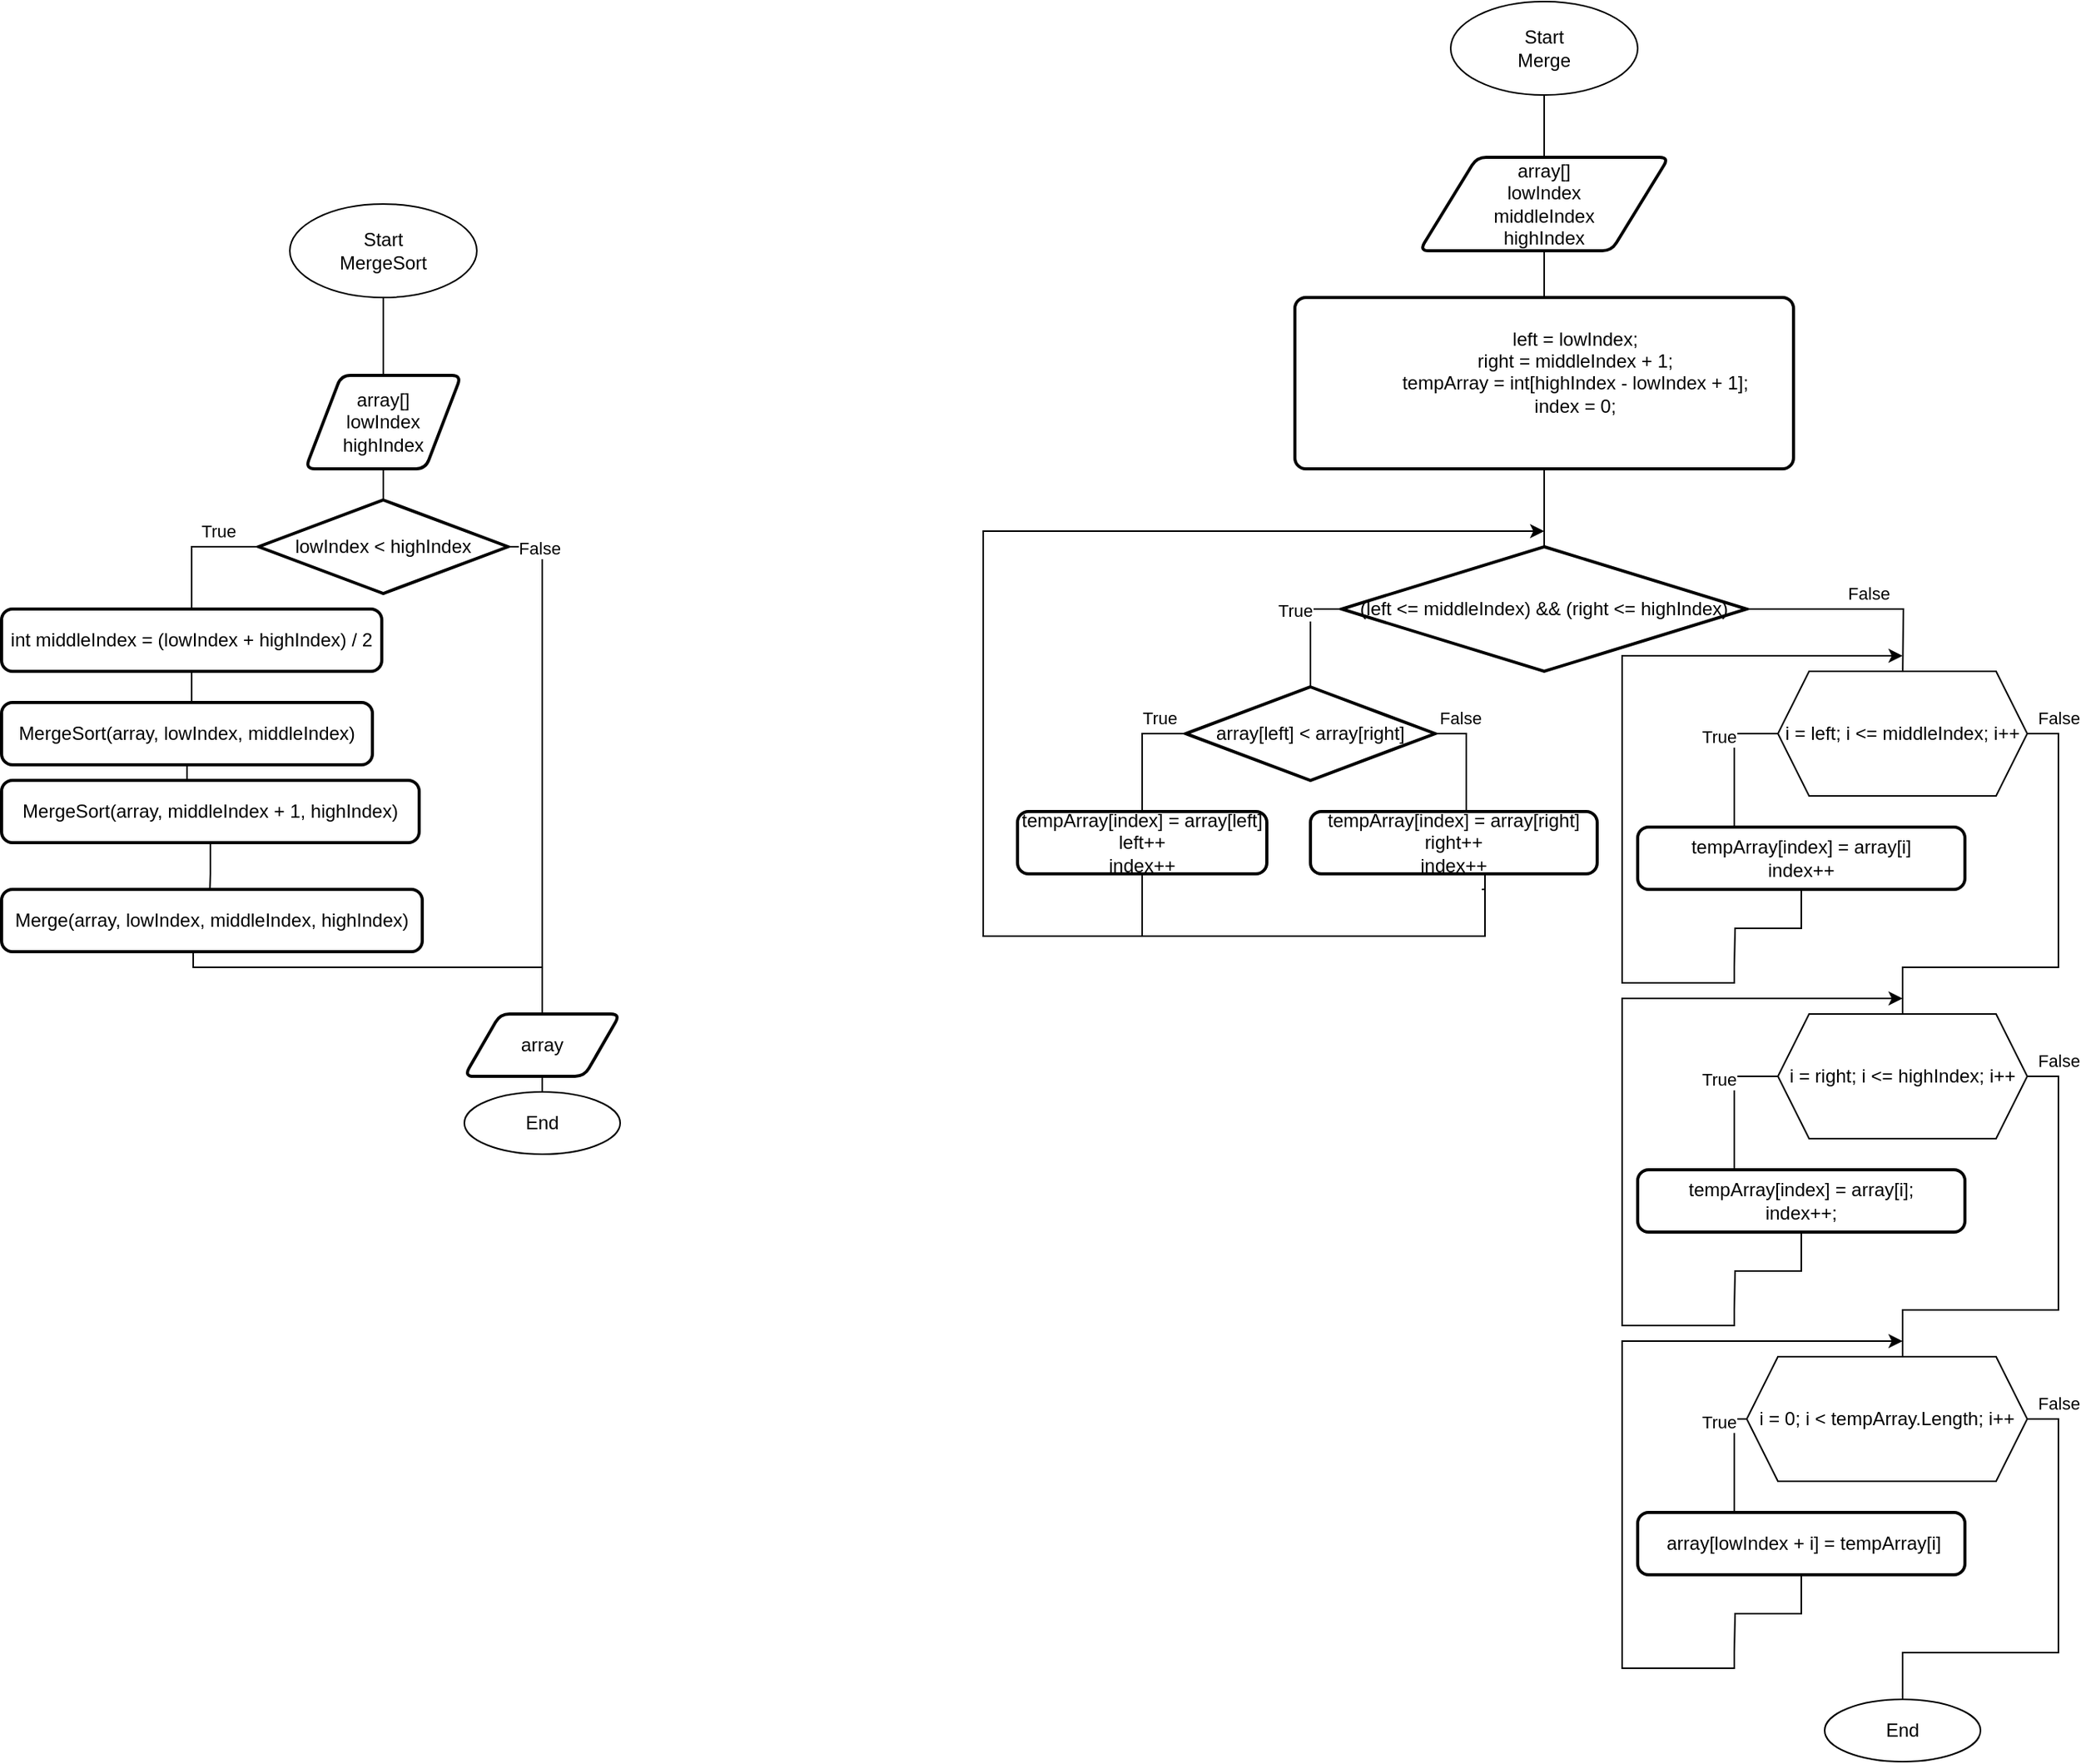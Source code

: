 <mxfile version="17.4.6" type="device"><diagram id="q59HEwCILP7siNf87Keu" name="Page-1"><mxGraphModel dx="1921" dy="612" grid="1" gridSize="10" guides="1" tooltips="1" connect="1" arrows="1" fold="1" page="1" pageScale="1" pageWidth="827" pageHeight="1169" math="0" shadow="0"><root><mxCell id="0"/><mxCell id="1" parent="0"/><mxCell id="eIFrGS1jUOaholEjG2AX-3" style="edgeStyle=orthogonalEdgeStyle;rounded=0;orthogonalLoop=1;jettySize=auto;html=1;exitX=0.5;exitY=1;exitDx=0;exitDy=0;entryX=0.5;entryY=0;entryDx=0;entryDy=0;endArrow=none;endFill=0;" parent="1" source="eIFrGS1jUOaholEjG2AX-1" target="eIFrGS1jUOaholEjG2AX-2" edge="1"><mxGeometry relative="1" as="geometry"/></mxCell><mxCell id="eIFrGS1jUOaholEjG2AX-1" value="Start&lt;br&gt;Merge" style="ellipse;whiteSpace=wrap;html=1;" parent="1" vertex="1"><mxGeometry x="220" width="120" height="60" as="geometry"/></mxCell><mxCell id="eIFrGS1jUOaholEjG2AX-5" style="edgeStyle=orthogonalEdgeStyle;rounded=0;orthogonalLoop=1;jettySize=auto;html=1;exitX=0.5;exitY=1;exitDx=0;exitDy=0;endArrow=none;endFill=0;" parent="1" source="eIFrGS1jUOaholEjG2AX-2" target="eIFrGS1jUOaholEjG2AX-4" edge="1"><mxGeometry relative="1" as="geometry"><mxPoint x="272.067" y="180" as="targetPoint"/></mxGeometry></mxCell><mxCell id="eIFrGS1jUOaholEjG2AX-2" value="array[]&lt;br&gt;lowIndex&lt;br&gt;middleIndex&lt;br&gt;highIndex" style="shape=parallelogram;html=1;strokeWidth=2;perimeter=parallelogramPerimeter;whiteSpace=wrap;rounded=1;arcSize=12;size=0.23;" parent="1" vertex="1"><mxGeometry x="200" y="100" width="160" height="60" as="geometry"/></mxCell><mxCell id="eIFrGS1jUOaholEjG2AX-7" style="edgeStyle=orthogonalEdgeStyle;rounded=0;orthogonalLoop=1;jettySize=auto;html=1;exitX=0.5;exitY=1;exitDx=0;exitDy=0;entryX=0.5;entryY=0;entryDx=0;entryDy=0;entryPerimeter=0;endArrow=none;endFill=0;" parent="1" source="eIFrGS1jUOaholEjG2AX-4" target="eIFrGS1jUOaholEjG2AX-6" edge="1"><mxGeometry relative="1" as="geometry"/></mxCell><mxCell id="eIFrGS1jUOaholEjG2AX-4" value="&lt;div&gt;&amp;nbsp; &amp;nbsp; &amp;nbsp; &amp;nbsp; &amp;nbsp; &amp;nbsp; left = lowIndex;&lt;/div&gt;&lt;div&gt;&amp;nbsp; &amp;nbsp; &amp;nbsp; &amp;nbsp; &amp;nbsp; &amp;nbsp; right = middleIndex + 1;&lt;/div&gt;&lt;div&gt;&amp;nbsp; &amp;nbsp; &amp;nbsp; &amp;nbsp; &amp;nbsp; &amp;nbsp; tempArray = int[highIndex - lowIndex + 1];&lt;/div&gt;&lt;div&gt;&amp;nbsp; &amp;nbsp; &amp;nbsp; &amp;nbsp; &amp;nbsp; &amp;nbsp; index = 0;&lt;/div&gt;&lt;div&gt;&lt;br&gt;&lt;/div&gt;" style="rounded=1;whiteSpace=wrap;html=1;absoluteArcSize=1;arcSize=14;strokeWidth=2;" parent="1" vertex="1"><mxGeometry x="120" y="190" width="320" height="110" as="geometry"/></mxCell><mxCell id="eIFrGS1jUOaholEjG2AX-10" value="True" style="edgeStyle=orthogonalEdgeStyle;rounded=0;orthogonalLoop=1;jettySize=auto;html=1;exitX=0;exitY=0.5;exitDx=0;exitDy=0;exitPerimeter=0;entryX=0.5;entryY=0;entryDx=0;entryDy=0;entryPerimeter=0;endArrow=none;endFill=0;" parent="1" source="eIFrGS1jUOaholEjG2AX-6" target="eIFrGS1jUOaholEjG2AX-8" edge="1"><mxGeometry x="-0.412" y="-10" relative="1" as="geometry"><mxPoint as="offset"/></mxGeometry></mxCell><mxCell id="eIFrGS1jUOaholEjG2AX-22" value="False" style="edgeStyle=orthogonalEdgeStyle;rounded=0;orthogonalLoop=1;jettySize=auto;html=1;entryX=0.5;entryY=0;entryDx=0;entryDy=0;entryPerimeter=0;endArrow=none;endFill=0;" parent="1" source="eIFrGS1jUOaholEjG2AX-6" edge="1"><mxGeometry x="0.03" y="10" relative="1" as="geometry"><mxPoint as="offset"/><mxPoint x="510" y="440" as="targetPoint"/></mxGeometry></mxCell><mxCell id="eIFrGS1jUOaholEjG2AX-6" value="(left &amp;lt;= middleIndex) &amp;amp;&amp;amp; (right &amp;lt;= highIndex)" style="strokeWidth=2;html=1;shape=mxgraph.flowchart.decision;whiteSpace=wrap;" parent="1" vertex="1"><mxGeometry x="150" y="350" width="260" height="80" as="geometry"/></mxCell><mxCell id="eIFrGS1jUOaholEjG2AX-11" value="True" style="edgeStyle=orthogonalEdgeStyle;rounded=0;orthogonalLoop=1;jettySize=auto;html=1;exitX=0;exitY=0.5;exitDx=0;exitDy=0;exitPerimeter=0;entryX=0.5;entryY=0;entryDx=0;entryDy=0;endArrow=none;endFill=0;" parent="1" source="eIFrGS1jUOaholEjG2AX-8" target="eIFrGS1jUOaholEjG2AX-9" edge="1"><mxGeometry x="-0.545" y="-10" relative="1" as="geometry"><mxPoint as="offset"/></mxGeometry></mxCell><mxCell id="eIFrGS1jUOaholEjG2AX-17" value="False" style="edgeStyle=orthogonalEdgeStyle;rounded=0;orthogonalLoop=1;jettySize=auto;html=1;exitX=1;exitY=0.5;exitDx=0;exitDy=0;exitPerimeter=0;entryX=0.5;entryY=0;entryDx=0;entryDy=0;endArrow=none;endFill=0;" parent="1" source="eIFrGS1jUOaholEjG2AX-8" target="eIFrGS1jUOaholEjG2AX-15" edge="1"><mxGeometry x="-0.59" y="10" relative="1" as="geometry"><mxPoint as="offset"/></mxGeometry></mxCell><mxCell id="eIFrGS1jUOaholEjG2AX-8" value="array[left] &amp;lt; array[right]" style="strokeWidth=2;html=1;shape=mxgraph.flowchart.decision;whiteSpace=wrap;" parent="1" vertex="1"><mxGeometry x="50" y="440" width="160" height="60" as="geometry"/></mxCell><mxCell id="eIFrGS1jUOaholEjG2AX-13" style="edgeStyle=orthogonalEdgeStyle;rounded=0;orthogonalLoop=1;jettySize=auto;html=1;exitX=0.5;exitY=1;exitDx=0;exitDy=0;endArrow=none;endFill=0;" parent="1" source="eIFrGS1jUOaholEjG2AX-9" edge="1"><mxGeometry relative="1" as="geometry"><mxPoint x="22" y="600" as="targetPoint"/></mxGeometry></mxCell><mxCell id="eIFrGS1jUOaholEjG2AX-9" value="&lt;div&gt;tempArray[index] = array[left]&lt;/div&gt;&lt;div&gt;&lt;span&gt;left++&lt;/span&gt;&lt;/div&gt;&lt;div&gt;&lt;span&gt;index++&lt;/span&gt;&lt;/div&gt;" style="rounded=1;whiteSpace=wrap;html=1;absoluteArcSize=1;arcSize=14;strokeWidth=2;align=center;" parent="1" vertex="1"><mxGeometry x="-58" y="520" width="160" height="40" as="geometry"/></mxCell><mxCell id="eIFrGS1jUOaholEjG2AX-14" style="edgeStyle=orthogonalEdgeStyle;rounded=0;orthogonalLoop=1;jettySize=auto;html=1;exitX=0.5;exitY=1;exitDx=0;exitDy=0;entryX=0.5;entryY=0;entryDx=0;entryDy=0;endArrow=none;endFill=0;" parent="1" source="eIFrGS1jUOaholEjG2AX-15" edge="1"><mxGeometry relative="1" as="geometry"><mxPoint x="242" y="580" as="targetPoint"/></mxGeometry></mxCell><mxCell id="eIFrGS1jUOaholEjG2AX-15" value="&lt;div&gt;tempArray[index] = array[right]&lt;/div&gt;&lt;div&gt;right++&lt;/div&gt;&lt;div&gt;index++&lt;/div&gt;" style="rounded=1;whiteSpace=wrap;html=1;absoluteArcSize=1;arcSize=14;strokeWidth=2;" parent="1" vertex="1"><mxGeometry x="130" y="520" width="184" height="40" as="geometry"/></mxCell><mxCell id="eIFrGS1jUOaholEjG2AX-18" style="edgeStyle=orthogonalEdgeStyle;rounded=0;orthogonalLoop=1;jettySize=auto;html=1;endArrow=classic;endFill=1;" parent="1" edge="1"><mxGeometry relative="1" as="geometry"><mxPoint x="280" y="340" as="targetPoint"/><Array as="points"><mxPoint x="242" y="600"/><mxPoint x="-80" y="600"/><mxPoint x="-80" y="340"/></Array><mxPoint x="240" y="570" as="sourcePoint"/></mxGeometry></mxCell><mxCell id="eIFrGS1jUOaholEjG2AX-27" value="True" style="edgeStyle=orthogonalEdgeStyle;rounded=0;orthogonalLoop=1;jettySize=auto;html=1;entryX=0.5;entryY=0;entryDx=0;entryDy=0;endArrow=none;endFill=0;" parent="1" target="eIFrGS1jUOaholEjG2AX-25" edge="1"><mxGeometry x="-0.545" y="-10" relative="1" as="geometry"><Array as="points"><mxPoint x="402" y="470"/></Array><mxPoint as="offset"/><mxPoint x="430" y="470" as="sourcePoint"/></mxGeometry></mxCell><mxCell id="eIFrGS1jUOaholEjG2AX-34" value="False" style="edgeStyle=orthogonalEdgeStyle;rounded=0;orthogonalLoop=1;jettySize=auto;html=1;entryX=0.5;entryY=0;entryDx=0;entryDy=0;entryPerimeter=0;endArrow=none;endFill=0;" parent="1" edge="1"><mxGeometry x="-0.867" y="-10" relative="1" as="geometry"><Array as="points"><mxPoint x="610" y="470"/><mxPoint x="610" y="620"/><mxPoint x="510" y="620"/></Array><mxPoint x="10" y="-10" as="offset"/><mxPoint x="590" y="470" as="sourcePoint"/><mxPoint x="510" y="650" as="targetPoint"/></mxGeometry></mxCell><mxCell id="eIFrGS1jUOaholEjG2AX-24" style="edgeStyle=orthogonalEdgeStyle;rounded=0;orthogonalLoop=1;jettySize=auto;html=1;exitX=0.5;exitY=1;exitDx=0;exitDy=0;endArrow=none;endFill=0;" parent="1" source="eIFrGS1jUOaholEjG2AX-25" edge="1"><mxGeometry relative="1" as="geometry"><mxPoint x="402" y="620" as="targetPoint"/></mxGeometry></mxCell><mxCell id="eIFrGS1jUOaholEjG2AX-25" value="&lt;div&gt;tempArray[index] = array[i]&lt;/div&gt;&lt;div&gt;index++&lt;/div&gt;" style="rounded=1;whiteSpace=wrap;html=1;absoluteArcSize=1;arcSize=14;strokeWidth=2;" parent="1" vertex="1"><mxGeometry x="340" y="530" width="210" height="40" as="geometry"/></mxCell><mxCell id="eIFrGS1jUOaholEjG2AX-32" style="edgeStyle=orthogonalEdgeStyle;rounded=0;orthogonalLoop=1;jettySize=auto;html=1;endArrow=classic;endFill=1;" parent="1" edge="1"><mxGeometry relative="1" as="geometry"><mxPoint x="510" y="420" as="targetPoint"/><Array as="points"><mxPoint x="402" y="630"/><mxPoint x="330" y="630"/><mxPoint x="330" y="420"/></Array><mxPoint x="402" y="620" as="sourcePoint"/></mxGeometry></mxCell><mxCell id="eIFrGS1jUOaholEjG2AX-42" value="End" style="ellipse;whiteSpace=wrap;html=1;" parent="1" vertex="1"><mxGeometry x="460" y="1090" width="100" height="40" as="geometry"/></mxCell><mxCell id="eIFrGS1jUOaholEjG2AX-46" style="edgeStyle=orthogonalEdgeStyle;rounded=0;orthogonalLoop=1;jettySize=auto;html=1;exitX=0.5;exitY=1;exitDx=0;exitDy=0;entryX=0.5;entryY=0;entryDx=0;entryDy=0;endArrow=none;endFill=0;" parent="1" source="eIFrGS1jUOaholEjG2AX-44" target="eIFrGS1jUOaholEjG2AX-45" edge="1"><mxGeometry relative="1" as="geometry"/></mxCell><mxCell id="eIFrGS1jUOaholEjG2AX-44" value="Start&lt;br&gt;MergeSort" style="ellipse;whiteSpace=wrap;html=1;" parent="1" vertex="1"><mxGeometry x="-525" y="130" width="120" height="60" as="geometry"/></mxCell><mxCell id="eIFrGS1jUOaholEjG2AX-48" style="edgeStyle=orthogonalEdgeStyle;rounded=0;orthogonalLoop=1;jettySize=auto;html=1;exitX=0.5;exitY=1;exitDx=0;exitDy=0;endArrow=none;endFill=0;" parent="1" source="eIFrGS1jUOaholEjG2AX-45" target="eIFrGS1jUOaholEjG2AX-47" edge="1"><mxGeometry relative="1" as="geometry"/></mxCell><mxCell id="eIFrGS1jUOaholEjG2AX-45" value="array[]&lt;br&gt;lowIndex&lt;br&gt;highIndex&lt;br&gt;" style="shape=parallelogram;html=1;strokeWidth=2;perimeter=parallelogramPerimeter;whiteSpace=wrap;rounded=1;arcSize=12;size=0.23;" parent="1" vertex="1"><mxGeometry x="-515" y="240" width="100" height="60" as="geometry"/></mxCell><mxCell id="eIFrGS1jUOaholEjG2AX-52" value="True" style="edgeStyle=orthogonalEdgeStyle;rounded=0;orthogonalLoop=1;jettySize=auto;html=1;exitX=0;exitY=0.5;exitDx=0;exitDy=0;exitPerimeter=0;entryX=0.5;entryY=0;entryDx=0;entryDy=0;endArrow=none;endFill=0;" parent="1" source="eIFrGS1jUOaholEjG2AX-47" target="eIFrGS1jUOaholEjG2AX-49" edge="1"><mxGeometry x="-0.398" y="-10" relative="1" as="geometry"><mxPoint x="-1" as="offset"/></mxGeometry></mxCell><mxCell id="eIFrGS1jUOaholEjG2AX-80" value="False" style="edgeStyle=orthogonalEdgeStyle;rounded=0;orthogonalLoop=1;jettySize=auto;html=1;exitX=1;exitY=0.5;exitDx=0;exitDy=0;exitPerimeter=0;entryX=0.5;entryY=0;entryDx=0;entryDy=0;endArrow=none;endFill=0;" parent="1" source="eIFrGS1jUOaholEjG2AX-47" target="eIFrGS1jUOaholEjG2AX-79" edge="1"><mxGeometry x="-0.938" y="-10" relative="1" as="geometry"><mxPoint x="10" y="-9" as="offset"/></mxGeometry></mxCell><mxCell id="eIFrGS1jUOaholEjG2AX-47" value="lowIndex &amp;lt; highIndex" style="strokeWidth=2;html=1;shape=mxgraph.flowchart.decision;whiteSpace=wrap;" parent="1" vertex="1"><mxGeometry x="-545" y="320" width="160" height="60" as="geometry"/></mxCell><mxCell id="QKDng4znMUcIiZd_irwq-16" style="edgeStyle=orthogonalEdgeStyle;rounded=0;orthogonalLoop=1;jettySize=auto;html=1;endArrow=none;endFill=0;" edge="1" parent="1" source="eIFrGS1jUOaholEjG2AX-49" target="eIFrGS1jUOaholEjG2AX-72"><mxGeometry relative="1" as="geometry"/></mxCell><mxCell id="eIFrGS1jUOaholEjG2AX-49" value="int&amp;nbsp;middleIndex = (lowIndex + highIndex) / 2" style="rounded=1;whiteSpace=wrap;html=1;absoluteArcSize=1;arcSize=14;strokeWidth=2;" parent="1" vertex="1"><mxGeometry x="-710" y="390" width="244" height="40" as="geometry"/></mxCell><mxCell id="eIFrGS1jUOaholEjG2AX-69" style="edgeStyle=orthogonalEdgeStyle;rounded=0;orthogonalLoop=1;jettySize=auto;html=1;endArrow=classic;endFill=1;entryX=0;entryY=0.5;entryDx=0;entryDy=0;" parent="1" source="eIFrGS1jUOaholEjG2AX-70" edge="1"><mxGeometry relative="1" as="geometry"><mxPoint x="-647" y="740" as="targetPoint"/><Array as="points"><mxPoint x="-585" y="835"/><mxPoint x="-670" y="835"/><mxPoint x="-670" y="740"/></Array></mxGeometry></mxCell><mxCell id="QKDng4znMUcIiZd_irwq-17" style="edgeStyle=orthogonalEdgeStyle;rounded=0;orthogonalLoop=1;jettySize=auto;html=1;entryX=0.449;entryY=0.025;entryDx=0;entryDy=0;entryPerimeter=0;endArrow=none;endFill=0;" edge="1" parent="1" source="eIFrGS1jUOaholEjG2AX-72" target="eIFrGS1jUOaholEjG2AX-73"><mxGeometry relative="1" as="geometry"/></mxCell><mxCell id="eIFrGS1jUOaholEjG2AX-72" value="MergeSort(array, lowIndex, middleIndex)" style="rounded=1;whiteSpace=wrap;html=1;absoluteArcSize=1;arcSize=14;strokeWidth=2;" parent="1" vertex="1"><mxGeometry x="-710" y="450" width="238" height="40" as="geometry"/></mxCell><mxCell id="QKDng4znMUcIiZd_irwq-18" style="edgeStyle=orthogonalEdgeStyle;rounded=0;orthogonalLoop=1;jettySize=auto;html=1;entryX=0.495;entryY=0.036;entryDx=0;entryDy=0;entryPerimeter=0;endArrow=none;endFill=0;" edge="1" parent="1" source="eIFrGS1jUOaholEjG2AX-73" target="eIFrGS1jUOaholEjG2AX-76"><mxGeometry relative="1" as="geometry"/></mxCell><mxCell id="eIFrGS1jUOaholEjG2AX-73" value="MergeSort(array, middleIndex + 1, highIndex)" style="rounded=1;whiteSpace=wrap;html=1;absoluteArcSize=1;arcSize=14;strokeWidth=2;" parent="1" vertex="1"><mxGeometry x="-710" y="500" width="268" height="40" as="geometry"/></mxCell><mxCell id="eIFrGS1jUOaholEjG2AX-81" style="edgeStyle=orthogonalEdgeStyle;rounded=0;orthogonalLoop=1;jettySize=auto;html=1;entryX=0.5;entryY=0;entryDx=0;entryDy=0;endArrow=none;endFill=0;" parent="1" source="eIFrGS1jUOaholEjG2AX-76" target="eIFrGS1jUOaholEjG2AX-79" edge="1"><mxGeometry relative="1" as="geometry"><Array as="points"><mxPoint x="-587" y="620"/><mxPoint x="-363" y="620"/></Array></mxGeometry></mxCell><mxCell id="eIFrGS1jUOaholEjG2AX-76" value="Merge(array, lowIndex, middleIndex, highIndex)" style="rounded=1;whiteSpace=wrap;html=1;absoluteArcSize=1;arcSize=14;strokeWidth=2;" parent="1" vertex="1"><mxGeometry x="-710" y="570" width="270" height="40" as="geometry"/></mxCell><mxCell id="eIFrGS1jUOaholEjG2AX-83" style="edgeStyle=orthogonalEdgeStyle;rounded=0;orthogonalLoop=1;jettySize=auto;html=1;exitX=0.5;exitY=1;exitDx=0;exitDy=0;entryX=0.5;entryY=0;entryDx=0;entryDy=0;endArrow=none;endFill=0;" parent="1" source="eIFrGS1jUOaholEjG2AX-79" target="eIFrGS1jUOaholEjG2AX-82" edge="1"><mxGeometry relative="1" as="geometry"/></mxCell><mxCell id="eIFrGS1jUOaholEjG2AX-79" value="array" style="shape=parallelogram;html=1;strokeWidth=2;perimeter=parallelogramPerimeter;whiteSpace=wrap;rounded=1;arcSize=12;size=0.23;" parent="1" vertex="1"><mxGeometry x="-413" y="650" width="100" height="40" as="geometry"/></mxCell><mxCell id="eIFrGS1jUOaholEjG2AX-82" value="End" style="ellipse;whiteSpace=wrap;html=1;" parent="1" vertex="1"><mxGeometry x="-413" y="700" width="100" height="40" as="geometry"/></mxCell><mxCell id="QKDng4znMUcIiZd_irwq-19" value="i = left; i &amp;lt;= middleIndex; i++" style="shape=hexagon;perimeter=hexagonPerimeter2;whiteSpace=wrap;html=1;fixedSize=1;" vertex="1" parent="1"><mxGeometry x="430" y="430" width="160" height="80" as="geometry"/></mxCell><mxCell id="QKDng4znMUcIiZd_irwq-20" value="True" style="edgeStyle=orthogonalEdgeStyle;rounded=0;orthogonalLoop=1;jettySize=auto;html=1;entryX=0.5;entryY=0;entryDx=0;entryDy=0;endArrow=none;endFill=0;" edge="1" parent="1" target="QKDng4znMUcIiZd_irwq-23"><mxGeometry x="-0.545" y="-10" relative="1" as="geometry"><Array as="points"><mxPoint x="402" y="690"/></Array><mxPoint as="offset"/><mxPoint x="430" y="690" as="sourcePoint"/></mxGeometry></mxCell><mxCell id="QKDng4znMUcIiZd_irwq-21" value="False" style="edgeStyle=orthogonalEdgeStyle;rounded=0;orthogonalLoop=1;jettySize=auto;html=1;entryX=0.5;entryY=0;entryDx=0;entryDy=0;entryPerimeter=0;endArrow=none;endFill=0;" edge="1" parent="1"><mxGeometry x="-0.867" y="-10" relative="1" as="geometry"><Array as="points"><mxPoint x="610" y="690"/><mxPoint x="610" y="840"/><mxPoint x="510" y="840"/></Array><mxPoint x="10" y="-10" as="offset"/><mxPoint x="590" y="690" as="sourcePoint"/><mxPoint x="510" y="870" as="targetPoint"/></mxGeometry></mxCell><mxCell id="QKDng4znMUcIiZd_irwq-22" style="edgeStyle=orthogonalEdgeStyle;rounded=0;orthogonalLoop=1;jettySize=auto;html=1;exitX=0.5;exitY=1;exitDx=0;exitDy=0;endArrow=none;endFill=0;" edge="1" parent="1" source="QKDng4znMUcIiZd_irwq-23"><mxGeometry relative="1" as="geometry"><mxPoint x="402" y="840" as="targetPoint"/></mxGeometry></mxCell><mxCell id="QKDng4znMUcIiZd_irwq-23" value="&lt;div&gt;tempArray[index] = array[i];&lt;/div&gt;&lt;div&gt;index++;&lt;/div&gt;" style="rounded=1;whiteSpace=wrap;html=1;absoluteArcSize=1;arcSize=14;strokeWidth=2;" vertex="1" parent="1"><mxGeometry x="340" y="750" width="210" height="40" as="geometry"/></mxCell><mxCell id="QKDng4znMUcIiZd_irwq-24" style="edgeStyle=orthogonalEdgeStyle;rounded=0;orthogonalLoop=1;jettySize=auto;html=1;endArrow=classic;endFill=1;" edge="1" parent="1"><mxGeometry relative="1" as="geometry"><mxPoint x="510" y="640" as="targetPoint"/><Array as="points"><mxPoint x="402" y="850"/><mxPoint x="330" y="850"/><mxPoint x="330" y="640"/></Array><mxPoint x="402" y="840" as="sourcePoint"/></mxGeometry></mxCell><mxCell id="QKDng4znMUcIiZd_irwq-25" value="i = right; i &amp;lt;= highIndex; i++" style="shape=hexagon;perimeter=hexagonPerimeter2;whiteSpace=wrap;html=1;fixedSize=1;" vertex="1" parent="1"><mxGeometry x="430" y="650" width="160" height="80" as="geometry"/></mxCell><mxCell id="QKDng4znMUcIiZd_irwq-27" value="True" style="edgeStyle=orthogonalEdgeStyle;rounded=0;orthogonalLoop=1;jettySize=auto;html=1;entryX=0.5;entryY=0;entryDx=0;entryDy=0;endArrow=none;endFill=0;" edge="1" parent="1" target="QKDng4znMUcIiZd_irwq-30"><mxGeometry x="-0.545" y="-10" relative="1" as="geometry"><Array as="points"><mxPoint x="402" y="910"/></Array><mxPoint as="offset"/><mxPoint x="430" y="910" as="sourcePoint"/></mxGeometry></mxCell><mxCell id="QKDng4znMUcIiZd_irwq-28" value="False" style="edgeStyle=orthogonalEdgeStyle;rounded=0;orthogonalLoop=1;jettySize=auto;html=1;entryX=0.5;entryY=0;entryDx=0;entryDy=0;entryPerimeter=0;endArrow=none;endFill=0;" edge="1" parent="1"><mxGeometry x="-0.867" y="-10" relative="1" as="geometry"><Array as="points"><mxPoint x="610" y="910"/><mxPoint x="610" y="1060"/><mxPoint x="510" y="1060"/></Array><mxPoint x="10" y="-10" as="offset"/><mxPoint x="590" y="910" as="sourcePoint"/><mxPoint x="510" y="1090" as="targetPoint"/></mxGeometry></mxCell><mxCell id="QKDng4znMUcIiZd_irwq-29" style="edgeStyle=orthogonalEdgeStyle;rounded=0;orthogonalLoop=1;jettySize=auto;html=1;exitX=0.5;exitY=1;exitDx=0;exitDy=0;endArrow=none;endFill=0;" edge="1" parent="1" source="QKDng4znMUcIiZd_irwq-30"><mxGeometry relative="1" as="geometry"><mxPoint x="402" y="1060" as="targetPoint"/></mxGeometry></mxCell><mxCell id="QKDng4znMUcIiZd_irwq-30" value="&amp;nbsp;array[lowIndex + i] = tempArray[i]" style="rounded=1;whiteSpace=wrap;html=1;absoluteArcSize=1;arcSize=14;strokeWidth=2;" vertex="1" parent="1"><mxGeometry x="340" y="970" width="210" height="40" as="geometry"/></mxCell><mxCell id="QKDng4znMUcIiZd_irwq-31" style="edgeStyle=orthogonalEdgeStyle;rounded=0;orthogonalLoop=1;jettySize=auto;html=1;endArrow=classic;endFill=1;" edge="1" parent="1"><mxGeometry relative="1" as="geometry"><mxPoint x="510" y="860" as="targetPoint"/><Array as="points"><mxPoint x="402" y="1070"/><mxPoint x="330" y="1070"/><mxPoint x="330" y="860"/></Array><mxPoint x="402" y="1060" as="sourcePoint"/></mxGeometry></mxCell><mxCell id="QKDng4znMUcIiZd_irwq-32" value="i = 0; i &amp;lt; tempArray.Length; i++" style="shape=hexagon;perimeter=hexagonPerimeter2;whiteSpace=wrap;html=1;fixedSize=1;" vertex="1" parent="1"><mxGeometry x="410" y="870" width="180" height="80" as="geometry"/></mxCell></root></mxGraphModel></diagram></mxfile>